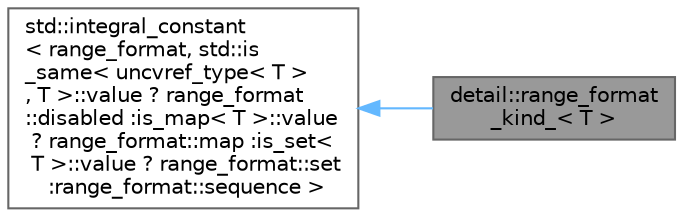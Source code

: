 digraph "detail::range_format_kind_&lt; T &gt;"
{
 // LATEX_PDF_SIZE
  bgcolor="transparent";
  edge [fontname=Helvetica,fontsize=10,labelfontname=Helvetica,labelfontsize=10];
  node [fontname=Helvetica,fontsize=10,shape=box,height=0.2,width=0.4];
  rankdir="LR";
  Node1 [id="Node000001",label="detail::range_format\l_kind_\< T \>",height=0.2,width=0.4,color="gray40", fillcolor="grey60", style="filled", fontcolor="black",tooltip=" "];
  Node2 -> Node1 [id="edge1_Node000001_Node000002",dir="back",color="steelblue1",style="solid",tooltip=" "];
  Node2 [id="Node000002",label="std::integral_constant\l\< range_format, std::is\l_same\< uncvref_type\< T \>\l, T \>::value ? range_format\l::disabled :is_map\< T \>::value\l ? range_format::map :is_set\<\l T \>::value ? range_format::set\l :range_format::sequence \>",height=0.2,width=0.4,color="gray40", fillcolor="white", style="filled",tooltip=" "];
}
